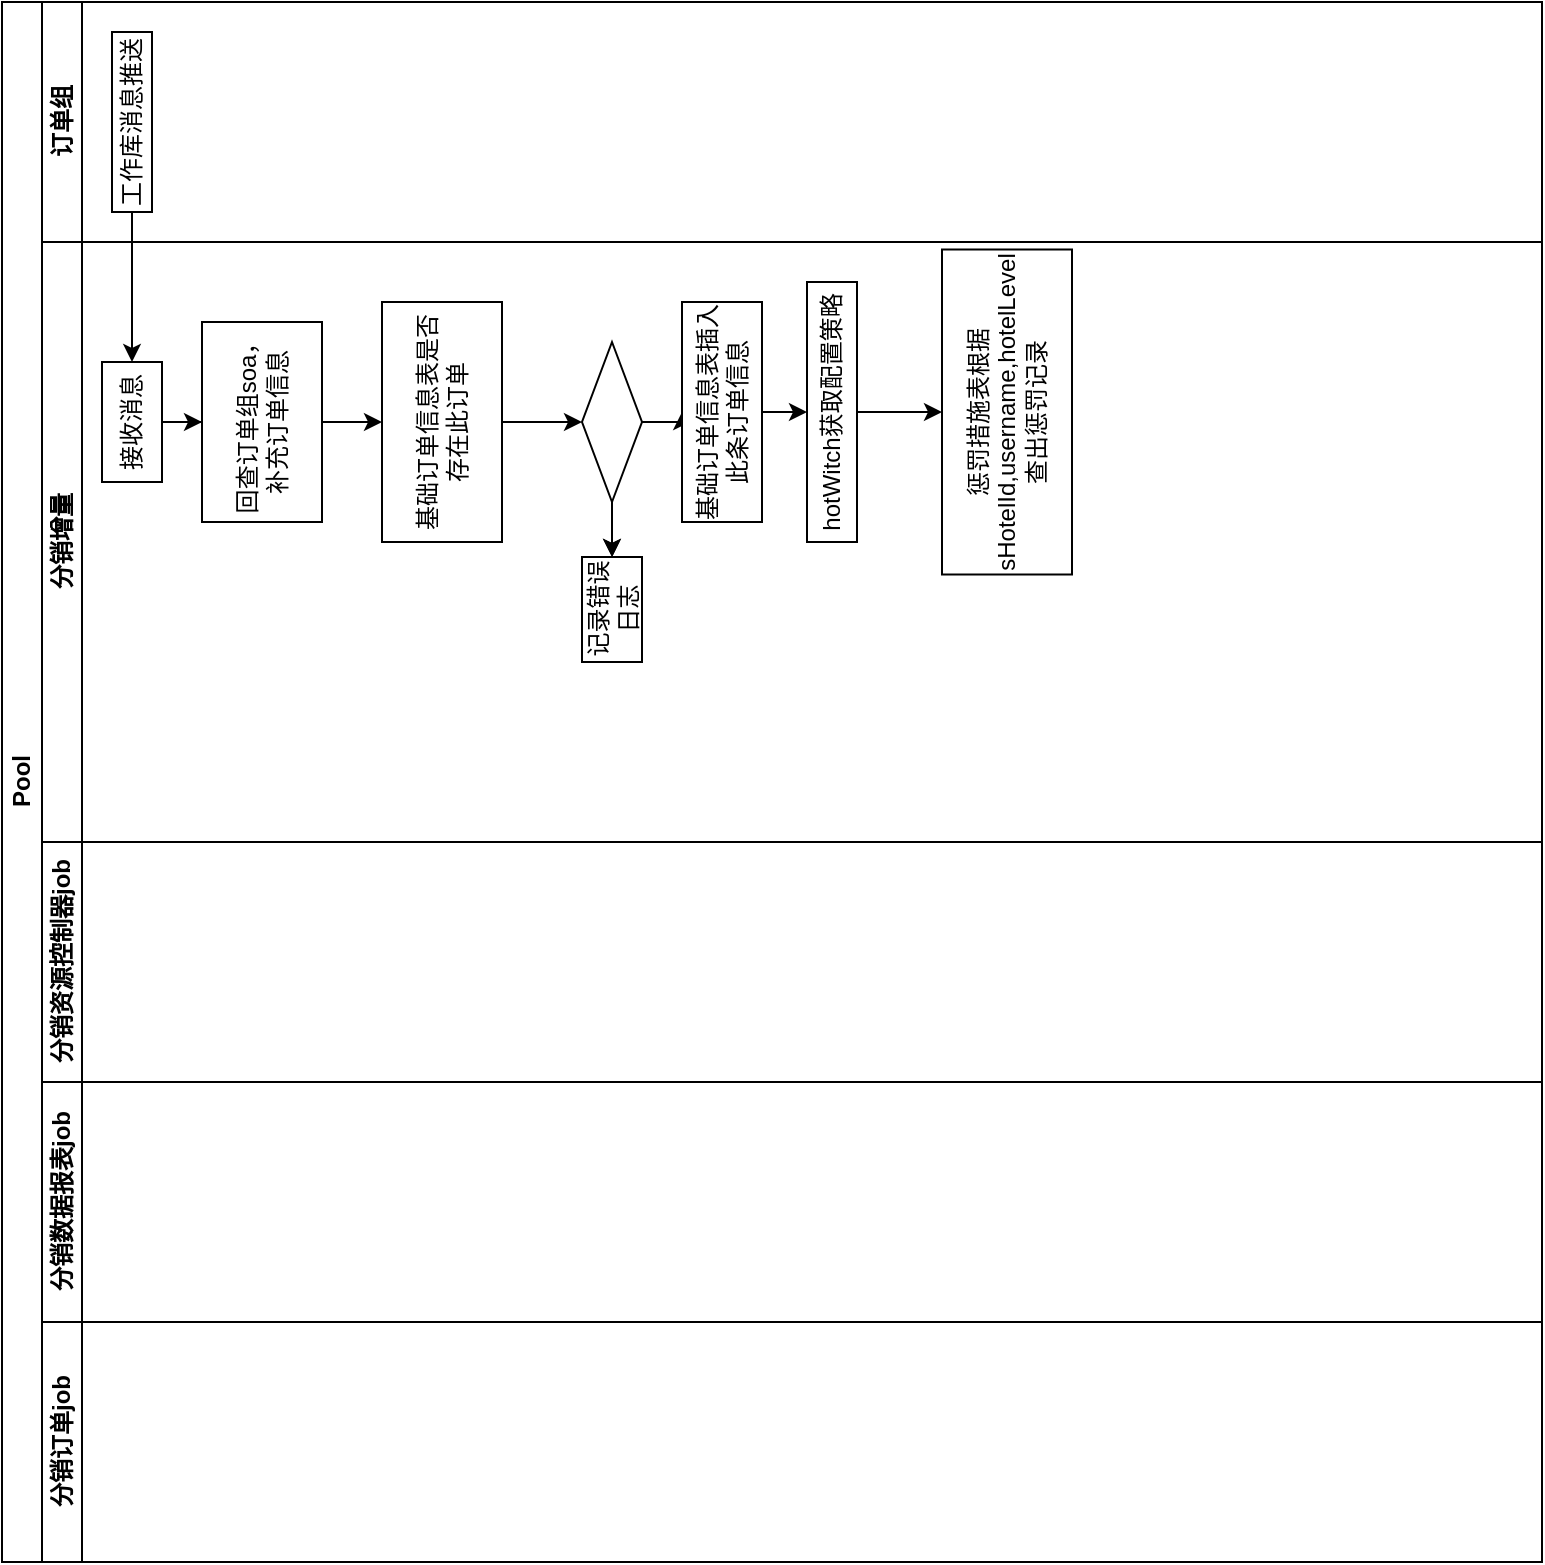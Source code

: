 <mxfile version="22.1.18" type="github">
  <diagram name="第 1 页" id="IzMNAB-FEo0dKr02V9vg">
    <mxGraphModel dx="933" dy="591" grid="1" gridSize="10" guides="1" tooltips="1" connect="1" arrows="1" fold="1" page="1" pageScale="1" pageWidth="827" pageHeight="1169" math="0" shadow="0">
      <root>
        <mxCell id="0" />
        <mxCell id="1" parent="0" />
        <mxCell id="j4678CQEo2jFVJHAo6S9-4" value="Pool" style="swimlane;childLayout=stackLayout;resizeParent=1;resizeParentMax=0;horizontal=0;startSize=20;horizontalStack=0;html=1;" vertex="1" parent="1">
          <mxGeometry x="120" y="70" width="770" height="780" as="geometry" />
        </mxCell>
        <mxCell id="j4678CQEo2jFVJHAo6S9-5" value="订单组" style="swimlane;startSize=20;horizontal=0;html=1;" vertex="1" parent="j4678CQEo2jFVJHAo6S9-4">
          <mxGeometry x="20" width="750" height="120" as="geometry" />
        </mxCell>
        <mxCell id="j4678CQEo2jFVJHAo6S9-13" value="工作库消息推送" style="rounded=0;whiteSpace=wrap;html=1;direction=east;flipH=0;flipV=0;rotation=-90;" vertex="1" parent="j4678CQEo2jFVJHAo6S9-5">
          <mxGeometry y="50" width="90" height="20" as="geometry" />
        </mxCell>
        <mxCell id="j4678CQEo2jFVJHAo6S9-6" value="分销增量" style="swimlane;startSize=20;horizontal=0;html=1;" vertex="1" parent="j4678CQEo2jFVJHAo6S9-4">
          <mxGeometry x="20" y="120" width="750" height="300" as="geometry" />
        </mxCell>
        <mxCell id="j4678CQEo2jFVJHAo6S9-17" value="" style="edgeStyle=orthogonalEdgeStyle;rounded=0;orthogonalLoop=1;jettySize=auto;html=1;" edge="1" parent="j4678CQEo2jFVJHAo6S9-6" source="j4678CQEo2jFVJHAo6S9-14" target="j4678CQEo2jFVJHAo6S9-16">
          <mxGeometry relative="1" as="geometry" />
        </mxCell>
        <mxCell id="j4678CQEo2jFVJHAo6S9-14" value="接收消息" style="whiteSpace=wrap;html=1;rounded=0;rotation=-90;" vertex="1" parent="j4678CQEo2jFVJHAo6S9-6">
          <mxGeometry x="15" y="75" width="60" height="30" as="geometry" />
        </mxCell>
        <mxCell id="j4678CQEo2jFVJHAo6S9-20" value="" style="edgeStyle=orthogonalEdgeStyle;rounded=0;orthogonalLoop=1;jettySize=auto;html=1;" edge="1" parent="j4678CQEo2jFVJHAo6S9-6" source="j4678CQEo2jFVJHAo6S9-16" target="j4678CQEo2jFVJHAo6S9-19">
          <mxGeometry relative="1" as="geometry" />
        </mxCell>
        <mxCell id="j4678CQEo2jFVJHAo6S9-16" value="回查订单组soa，补充订单信息" style="whiteSpace=wrap;html=1;rounded=0;rotation=-90;" vertex="1" parent="j4678CQEo2jFVJHAo6S9-6">
          <mxGeometry x="60" y="60" width="100" height="60" as="geometry" />
        </mxCell>
        <mxCell id="j4678CQEo2jFVJHAo6S9-22" value="" style="edgeStyle=orthogonalEdgeStyle;rounded=0;orthogonalLoop=1;jettySize=auto;html=1;" edge="1" parent="j4678CQEo2jFVJHAo6S9-6" source="j4678CQEo2jFVJHAo6S9-19" target="j4678CQEo2jFVJHAo6S9-21">
          <mxGeometry relative="1" as="geometry" />
        </mxCell>
        <mxCell id="j4678CQEo2jFVJHAo6S9-19" value="基础订单信息表是否存在此订单" style="whiteSpace=wrap;html=1;rounded=0;rotation=-90;" vertex="1" parent="j4678CQEo2jFVJHAo6S9-6">
          <mxGeometry x="140" y="60" width="120" height="60" as="geometry" />
        </mxCell>
        <mxCell id="j4678CQEo2jFVJHAo6S9-24" value="" style="edgeStyle=orthogonalEdgeStyle;rounded=0;orthogonalLoop=1;jettySize=auto;html=1;" edge="1" parent="j4678CQEo2jFVJHAo6S9-6" source="j4678CQEo2jFVJHAo6S9-21" target="j4678CQEo2jFVJHAo6S9-23">
          <mxGeometry relative="1" as="geometry" />
        </mxCell>
        <mxCell id="j4678CQEo2jFVJHAo6S9-25" style="edgeStyle=orthogonalEdgeStyle;rounded=0;orthogonalLoop=1;jettySize=auto;html=1;" edge="1" parent="j4678CQEo2jFVJHAo6S9-6" source="j4678CQEo2jFVJHAo6S9-21" target="j4678CQEo2jFVJHAo6S9-23">
          <mxGeometry relative="1" as="geometry" />
        </mxCell>
        <mxCell id="j4678CQEo2jFVJHAo6S9-27" value="" style="edgeStyle=orthogonalEdgeStyle;rounded=0;orthogonalLoop=1;jettySize=auto;html=1;" edge="1" parent="j4678CQEo2jFVJHAo6S9-6" source="j4678CQEo2jFVJHAo6S9-21" target="j4678CQEo2jFVJHAo6S9-26">
          <mxGeometry relative="1" as="geometry" />
        </mxCell>
        <mxCell id="j4678CQEo2jFVJHAo6S9-21" value="" style="rhombus;whiteSpace=wrap;html=1;rounded=0;" vertex="1" parent="j4678CQEo2jFVJHAo6S9-6">
          <mxGeometry x="270" y="50" width="30" height="80" as="geometry" />
        </mxCell>
        <mxCell id="j4678CQEo2jFVJHAo6S9-23" value="记录错误日志" style="whiteSpace=wrap;html=1;rounded=0;rotation=-90;" vertex="1" parent="j4678CQEo2jFVJHAo6S9-6">
          <mxGeometry x="258.75" y="168.75" width="52.5" height="30" as="geometry" />
        </mxCell>
        <mxCell id="j4678CQEo2jFVJHAo6S9-29" value="" style="edgeStyle=orthogonalEdgeStyle;rounded=0;orthogonalLoop=1;jettySize=auto;html=1;" edge="1" parent="j4678CQEo2jFVJHAo6S9-6" source="j4678CQEo2jFVJHAo6S9-26" target="j4678CQEo2jFVJHAo6S9-28">
          <mxGeometry relative="1" as="geometry" />
        </mxCell>
        <mxCell id="j4678CQEo2jFVJHAo6S9-26" value="基础订单信息表插入此条订单信息" style="whiteSpace=wrap;html=1;rounded=0;rotation=-90;" vertex="1" parent="j4678CQEo2jFVJHAo6S9-6">
          <mxGeometry x="285" y="65" width="110" height="40" as="geometry" />
        </mxCell>
        <mxCell id="j4678CQEo2jFVJHAo6S9-31" value="" style="edgeStyle=orthogonalEdgeStyle;rounded=0;orthogonalLoop=1;jettySize=auto;html=1;" edge="1" parent="j4678CQEo2jFVJHAo6S9-6" source="j4678CQEo2jFVJHAo6S9-28" target="j4678CQEo2jFVJHAo6S9-30">
          <mxGeometry relative="1" as="geometry" />
        </mxCell>
        <mxCell id="j4678CQEo2jFVJHAo6S9-28" value="hotWitch获取配置策略" style="whiteSpace=wrap;html=1;rounded=0;rotation=-90;" vertex="1" parent="j4678CQEo2jFVJHAo6S9-6">
          <mxGeometry x="330" y="72.5" width="130" height="25" as="geometry" />
        </mxCell>
        <mxCell id="j4678CQEo2jFVJHAo6S9-30" value="惩罚措施表根据sHotelId,username,hotelLevel&lt;br&gt;查出惩罚记录" style="whiteSpace=wrap;html=1;rounded=0;rotation=-90;" vertex="1" parent="j4678CQEo2jFVJHAo6S9-6">
          <mxGeometry x="401.25" y="52.5" width="162.5" height="65" as="geometry" />
        </mxCell>
        <mxCell id="j4678CQEo2jFVJHAo6S9-7" value="分销资源控制器job" style="swimlane;startSize=20;horizontal=0;html=1;" vertex="1" parent="j4678CQEo2jFVJHAo6S9-4">
          <mxGeometry x="20" y="420" width="750" height="120" as="geometry" />
        </mxCell>
        <mxCell id="j4678CQEo2jFVJHAo6S9-12" value="分销数据报表job" style="swimlane;startSize=20;horizontal=0;html=1;" vertex="1" parent="j4678CQEo2jFVJHAo6S9-4">
          <mxGeometry x="20" y="540" width="750" height="120" as="geometry" />
        </mxCell>
        <mxCell id="j4678CQEo2jFVJHAo6S9-11" value="分销订单job" style="swimlane;startSize=20;horizontal=0;html=1;" vertex="1" parent="j4678CQEo2jFVJHAo6S9-4">
          <mxGeometry x="20" y="660" width="750" height="120" as="geometry" />
        </mxCell>
        <mxCell id="j4678CQEo2jFVJHAo6S9-15" value="" style="edgeStyle=orthogonalEdgeStyle;rounded=0;orthogonalLoop=1;jettySize=auto;html=1;" edge="1" parent="j4678CQEo2jFVJHAo6S9-4" source="j4678CQEo2jFVJHAo6S9-13" target="j4678CQEo2jFVJHAo6S9-14">
          <mxGeometry relative="1" as="geometry" />
        </mxCell>
      </root>
    </mxGraphModel>
  </diagram>
</mxfile>
